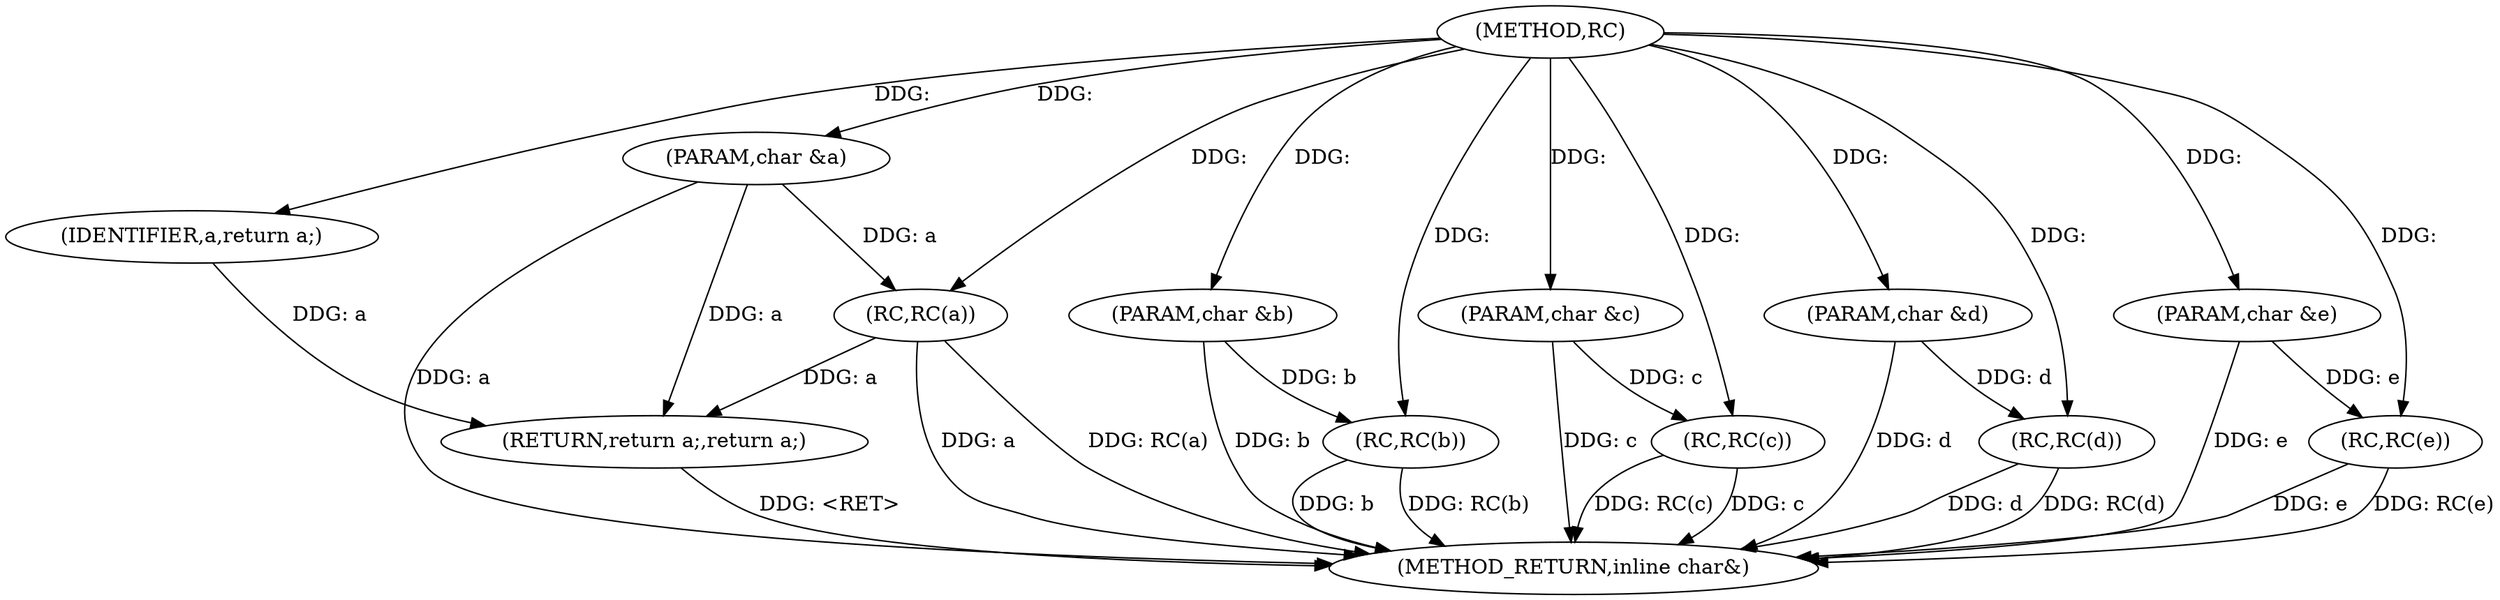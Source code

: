 digraph "RC" {  
"1000571" [label = "(METHOD,RC)" ]
"1000594" [label = "(METHOD_RETURN,inline char&)" ]
"1000572" [label = "(PARAM,char &a)" ]
"1000573" [label = "(PARAM,char &b)" ]
"1000574" [label = "(PARAM,char &c)" ]
"1000575" [label = "(PARAM,char &d)" ]
"1000576" [label = "(PARAM,char &e)" ]
"1000592" [label = "(RETURN,return a;,return a;)" ]
"1000579" [label = "(RC,RC(a))" ]
"1000593" [label = "(IDENTIFIER,a,return a;)" ]
"1000582" [label = "(RC,RC(b))" ]
"1000585" [label = "(RC,RC(c))" ]
"1000588" [label = "(RC,RC(d))" ]
"1000590" [label = "(RC,RC(e))" ]
  "1000592" -> "1000594"  [ label = "DDG: <RET>"] 
  "1000572" -> "1000594"  [ label = "DDG: a"] 
  "1000573" -> "1000594"  [ label = "DDG: b"] 
  "1000574" -> "1000594"  [ label = "DDG: c"] 
  "1000575" -> "1000594"  [ label = "DDG: d"] 
  "1000576" -> "1000594"  [ label = "DDG: e"] 
  "1000579" -> "1000594"  [ label = "DDG: a"] 
  "1000579" -> "1000594"  [ label = "DDG: RC(a)"] 
  "1000582" -> "1000594"  [ label = "DDG: b"] 
  "1000582" -> "1000594"  [ label = "DDG: RC(b)"] 
  "1000585" -> "1000594"  [ label = "DDG: c"] 
  "1000585" -> "1000594"  [ label = "DDG: RC(c)"] 
  "1000588" -> "1000594"  [ label = "DDG: d"] 
  "1000588" -> "1000594"  [ label = "DDG: RC(d)"] 
  "1000590" -> "1000594"  [ label = "DDG: e"] 
  "1000590" -> "1000594"  [ label = "DDG: RC(e)"] 
  "1000571" -> "1000572"  [ label = "DDG: "] 
  "1000571" -> "1000573"  [ label = "DDG: "] 
  "1000571" -> "1000574"  [ label = "DDG: "] 
  "1000571" -> "1000575"  [ label = "DDG: "] 
  "1000571" -> "1000576"  [ label = "DDG: "] 
  "1000593" -> "1000592"  [ label = "DDG: a"] 
  "1000579" -> "1000592"  [ label = "DDG: a"] 
  "1000572" -> "1000592"  [ label = "DDG: a"] 
  "1000571" -> "1000593"  [ label = "DDG: "] 
  "1000572" -> "1000579"  [ label = "DDG: a"] 
  "1000571" -> "1000579"  [ label = "DDG: "] 
  "1000573" -> "1000582"  [ label = "DDG: b"] 
  "1000571" -> "1000582"  [ label = "DDG: "] 
  "1000574" -> "1000585"  [ label = "DDG: c"] 
  "1000571" -> "1000585"  [ label = "DDG: "] 
  "1000575" -> "1000588"  [ label = "DDG: d"] 
  "1000571" -> "1000588"  [ label = "DDG: "] 
  "1000576" -> "1000590"  [ label = "DDG: e"] 
  "1000571" -> "1000590"  [ label = "DDG: "] 
}
